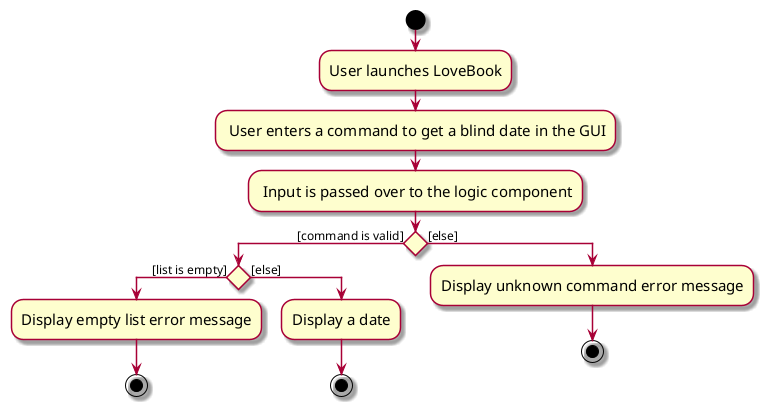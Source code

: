 @startuml
skin rose
skinparam ActivityFontSize 15
skinparam ArrowFontSize 12
start
:User launches LoveBook;

: User enters a command to get a blind date in the GUI;

: Input is passed over to the logic component;

if () then ([command is valid])
    if () then ([list is empty])
        :Display empty list error message;
        stop
    else ([else])
        :Display a date;
        stop
    endif
else ([else])
    :Display unknown command error message;
    stop
endif
@enduml
